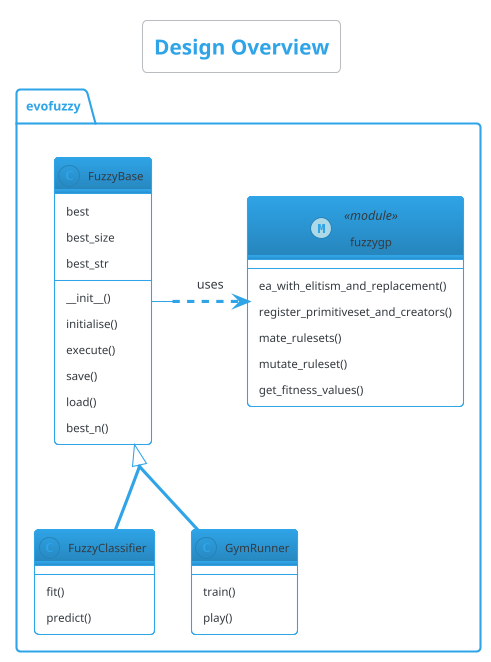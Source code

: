 @startuml

!theme cerulean-outline 

skinparam groupInheritance 2

title Design Overview

package evofuzzy {


    class FuzzyBase {
        __init__()
        initialise()
        execute()
        save()
        load()
        best
        best_n()
        best_size
        best_str
    } 

    class fuzzygp << (M, lightblue) module >> {
        ea_with_elitism_and_replacement()
        register_primitiveset_and_creators()
        mate_rulesets()
        mutate_ruleset()
        get_fitness_values()
    }

    class FuzzyClassifier {
        fit()
        predict()
    }

    class GymRunner{
        train()
        play()
    }

    FuzzyBase .right.> fuzzygp : uses

    FuzzyBase <|-- FuzzyClassifier
    FuzzyBase <|-- GymRunner

}

@enduml
